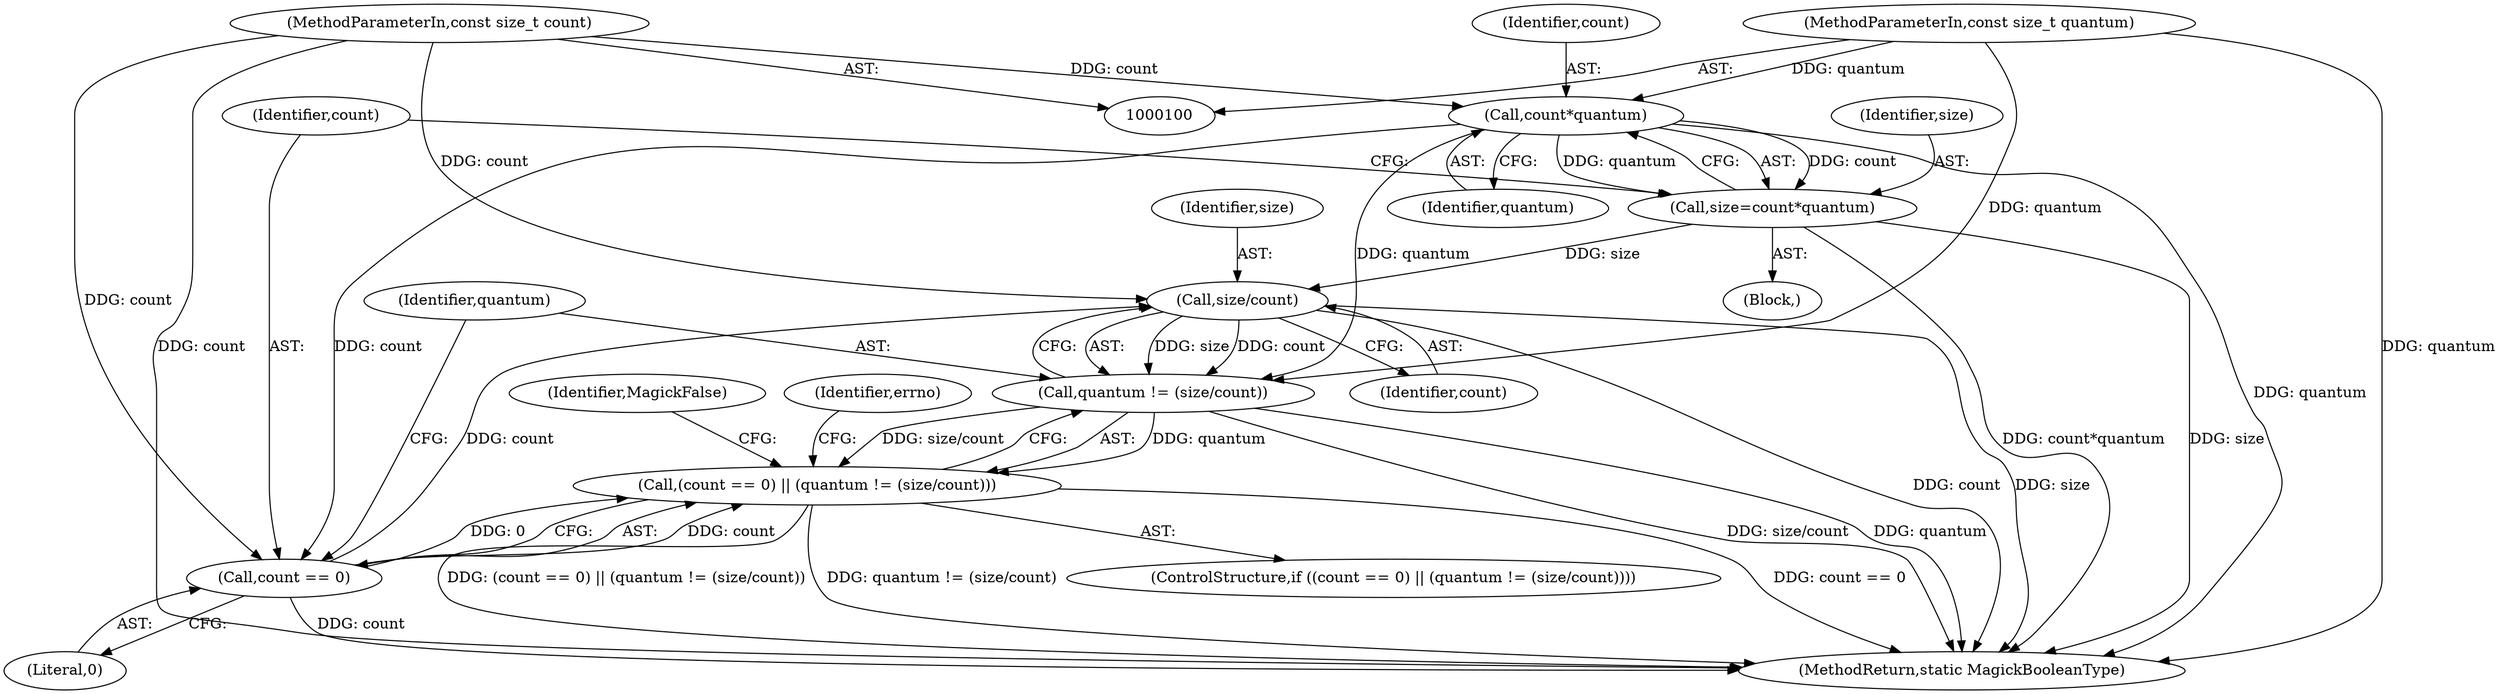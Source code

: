 digraph "1_ImageMagick_0474237508f39c4f783208123431815f1ededb76_0@del" {
"1000107" [label="(Call,count*quantum)"];
"1000101" [label="(MethodParameterIn,const size_t count)"];
"1000102" [label="(MethodParameterIn,const size_t quantum)"];
"1000105" [label="(Call,size=count*quantum)"];
"1000117" [label="(Call,size/count)"];
"1000115" [label="(Call,quantum != (size/count))"];
"1000111" [label="(Call,(count == 0) || (quantum != (size/count)))"];
"1000112" [label="(Call,count == 0)"];
"1000105" [label="(Call,size=count*quantum)"];
"1000127" [label="(Identifier,MagickFalse)"];
"1000103" [label="(Block,)"];
"1000113" [label="(Identifier,count)"];
"1000111" [label="(Call,(count == 0) || (quantum != (size/count)))"];
"1000110" [label="(ControlStructure,if ((count == 0) || (quantum != (size/count))))"];
"1000116" [label="(Identifier,quantum)"];
"1000115" [label="(Call,quantum != (size/count))"];
"1000117" [label="(Call,size/count)"];
"1000107" [label="(Call,count*quantum)"];
"1000106" [label="(Identifier,size)"];
"1000108" [label="(Identifier,count)"];
"1000119" [label="(Identifier,count)"];
"1000122" [label="(Identifier,errno)"];
"1000101" [label="(MethodParameterIn,const size_t count)"];
"1000102" [label="(MethodParameterIn,const size_t quantum)"];
"1000118" [label="(Identifier,size)"];
"1000114" [label="(Literal,0)"];
"1000128" [label="(MethodReturn,static MagickBooleanType)"];
"1000109" [label="(Identifier,quantum)"];
"1000112" [label="(Call,count == 0)"];
"1000107" -> "1000105"  [label="AST: "];
"1000107" -> "1000109"  [label="CFG: "];
"1000108" -> "1000107"  [label="AST: "];
"1000109" -> "1000107"  [label="AST: "];
"1000105" -> "1000107"  [label="CFG: "];
"1000107" -> "1000128"  [label="DDG: quantum"];
"1000107" -> "1000105"  [label="DDG: count"];
"1000107" -> "1000105"  [label="DDG: quantum"];
"1000101" -> "1000107"  [label="DDG: count"];
"1000102" -> "1000107"  [label="DDG: quantum"];
"1000107" -> "1000112"  [label="DDG: count"];
"1000107" -> "1000115"  [label="DDG: quantum"];
"1000101" -> "1000100"  [label="AST: "];
"1000101" -> "1000128"  [label="DDG: count"];
"1000101" -> "1000112"  [label="DDG: count"];
"1000101" -> "1000117"  [label="DDG: count"];
"1000102" -> "1000100"  [label="AST: "];
"1000102" -> "1000128"  [label="DDG: quantum"];
"1000102" -> "1000115"  [label="DDG: quantum"];
"1000105" -> "1000103"  [label="AST: "];
"1000106" -> "1000105"  [label="AST: "];
"1000113" -> "1000105"  [label="CFG: "];
"1000105" -> "1000128"  [label="DDG: count*quantum"];
"1000105" -> "1000128"  [label="DDG: size"];
"1000105" -> "1000117"  [label="DDG: size"];
"1000117" -> "1000115"  [label="AST: "];
"1000117" -> "1000119"  [label="CFG: "];
"1000118" -> "1000117"  [label="AST: "];
"1000119" -> "1000117"  [label="AST: "];
"1000115" -> "1000117"  [label="CFG: "];
"1000117" -> "1000128"  [label="DDG: size"];
"1000117" -> "1000128"  [label="DDG: count"];
"1000117" -> "1000115"  [label="DDG: size"];
"1000117" -> "1000115"  [label="DDG: count"];
"1000112" -> "1000117"  [label="DDG: count"];
"1000115" -> "1000111"  [label="AST: "];
"1000116" -> "1000115"  [label="AST: "];
"1000111" -> "1000115"  [label="CFG: "];
"1000115" -> "1000128"  [label="DDG: size/count"];
"1000115" -> "1000128"  [label="DDG: quantum"];
"1000115" -> "1000111"  [label="DDG: quantum"];
"1000115" -> "1000111"  [label="DDG: size/count"];
"1000111" -> "1000110"  [label="AST: "];
"1000111" -> "1000112"  [label="CFG: "];
"1000112" -> "1000111"  [label="AST: "];
"1000122" -> "1000111"  [label="CFG: "];
"1000127" -> "1000111"  [label="CFG: "];
"1000111" -> "1000128"  [label="DDG: quantum != (size/count)"];
"1000111" -> "1000128"  [label="DDG: count == 0"];
"1000111" -> "1000128"  [label="DDG: (count == 0) || (quantum != (size/count))"];
"1000112" -> "1000111"  [label="DDG: count"];
"1000112" -> "1000111"  [label="DDG: 0"];
"1000112" -> "1000114"  [label="CFG: "];
"1000113" -> "1000112"  [label="AST: "];
"1000114" -> "1000112"  [label="AST: "];
"1000116" -> "1000112"  [label="CFG: "];
"1000112" -> "1000128"  [label="DDG: count"];
}
